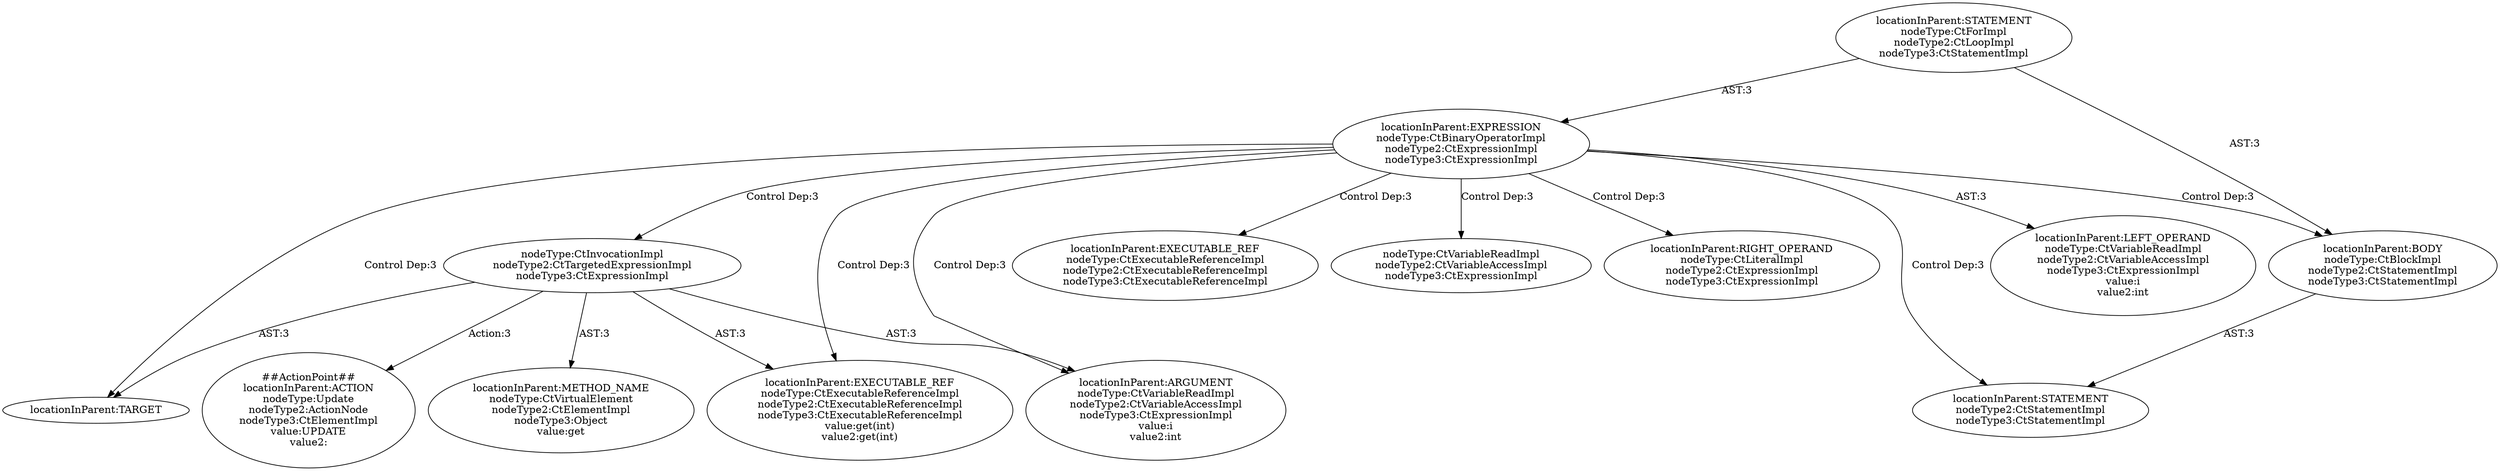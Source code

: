 digraph "Pattern" {
0 [label="##ActionPoint##
locationInParent:ACTION
nodeType:Update
nodeType2:ActionNode
nodeType3:CtElementImpl
value:UPDATE
value2:" shape=ellipse]
1 [label="nodeType:CtInvocationImpl
nodeType2:CtTargetedExpressionImpl
nodeType3:CtExpressionImpl" shape=ellipse]
2 [label="locationInParent:EXPRESSION
nodeType:CtBinaryOperatorImpl
nodeType2:CtExpressionImpl
nodeType3:CtExpressionImpl" shape=ellipse]
3 [label="locationInParent:STATEMENT
nodeType:CtForImpl
nodeType2:CtLoopImpl
nodeType3:CtStatementImpl" shape=ellipse]
4 [label="locationInParent:LEFT_OPERAND
nodeType:CtVariableReadImpl
nodeType2:CtVariableAccessImpl
nodeType3:CtExpressionImpl
value:i
value2:int" shape=ellipse]
5 [label="locationInParent:BODY
nodeType:CtBlockImpl
nodeType2:CtStatementImpl
nodeType3:CtStatementImpl" shape=ellipse]
6 [label="locationInParent:EXECUTABLE_REF
nodeType:CtExecutableReferenceImpl
nodeType2:CtExecutableReferenceImpl
nodeType3:CtExecutableReferenceImpl
value:get(int)
value2:get(int)" shape=ellipse]
7 [label="locationInParent:TARGET" shape=ellipse]
8 [label="locationInParent:ARGUMENT
nodeType:CtVariableReadImpl
nodeType2:CtVariableAccessImpl
nodeType3:CtExpressionImpl
value:i
value2:int" shape=ellipse]
9 [label="locationInParent:STATEMENT
nodeType2:CtStatementImpl
nodeType3:CtStatementImpl" shape=ellipse]
10 [label="locationInParent:EXECUTABLE_REF
nodeType:CtExecutableReferenceImpl
nodeType2:CtExecutableReferenceImpl
nodeType3:CtExecutableReferenceImpl" shape=ellipse]
11 [label="nodeType:CtVariableReadImpl
nodeType2:CtVariableAccessImpl
nodeType3:CtExpressionImpl" shape=ellipse]
12 [label="locationInParent:RIGHT_OPERAND
nodeType:CtLiteralImpl
nodeType2:CtExpressionImpl
nodeType3:CtExpressionImpl" shape=ellipse]
13 [label="locationInParent:METHOD_NAME
nodeType:CtVirtualElement
nodeType2:CtElementImpl
nodeType3:Object
value:get" shape=ellipse]
1 -> 0 [label="Action:3"];
1 -> 13 [label="AST:3"];
1 -> 7 [label="AST:3"];
1 -> 6 [label="AST:3"];
1 -> 8 [label="AST:3"];
2 -> 1 [label="Control Dep:3"];
2 -> 4 [label="AST:3"];
2 -> 5 [label="Control Dep:3"];
2 -> 6 [label="Control Dep:3"];
2 -> 7 [label="Control Dep:3"];
2 -> 8 [label="Control Dep:3"];
2 -> 9 [label="Control Dep:3"];
2 -> 10 [label="Control Dep:3"];
2 -> 11 [label="Control Dep:3"];
2 -> 12 [label="Control Dep:3"];
3 -> 2 [label="AST:3"];
3 -> 5 [label="AST:3"];
5 -> 9 [label="AST:3"];
}